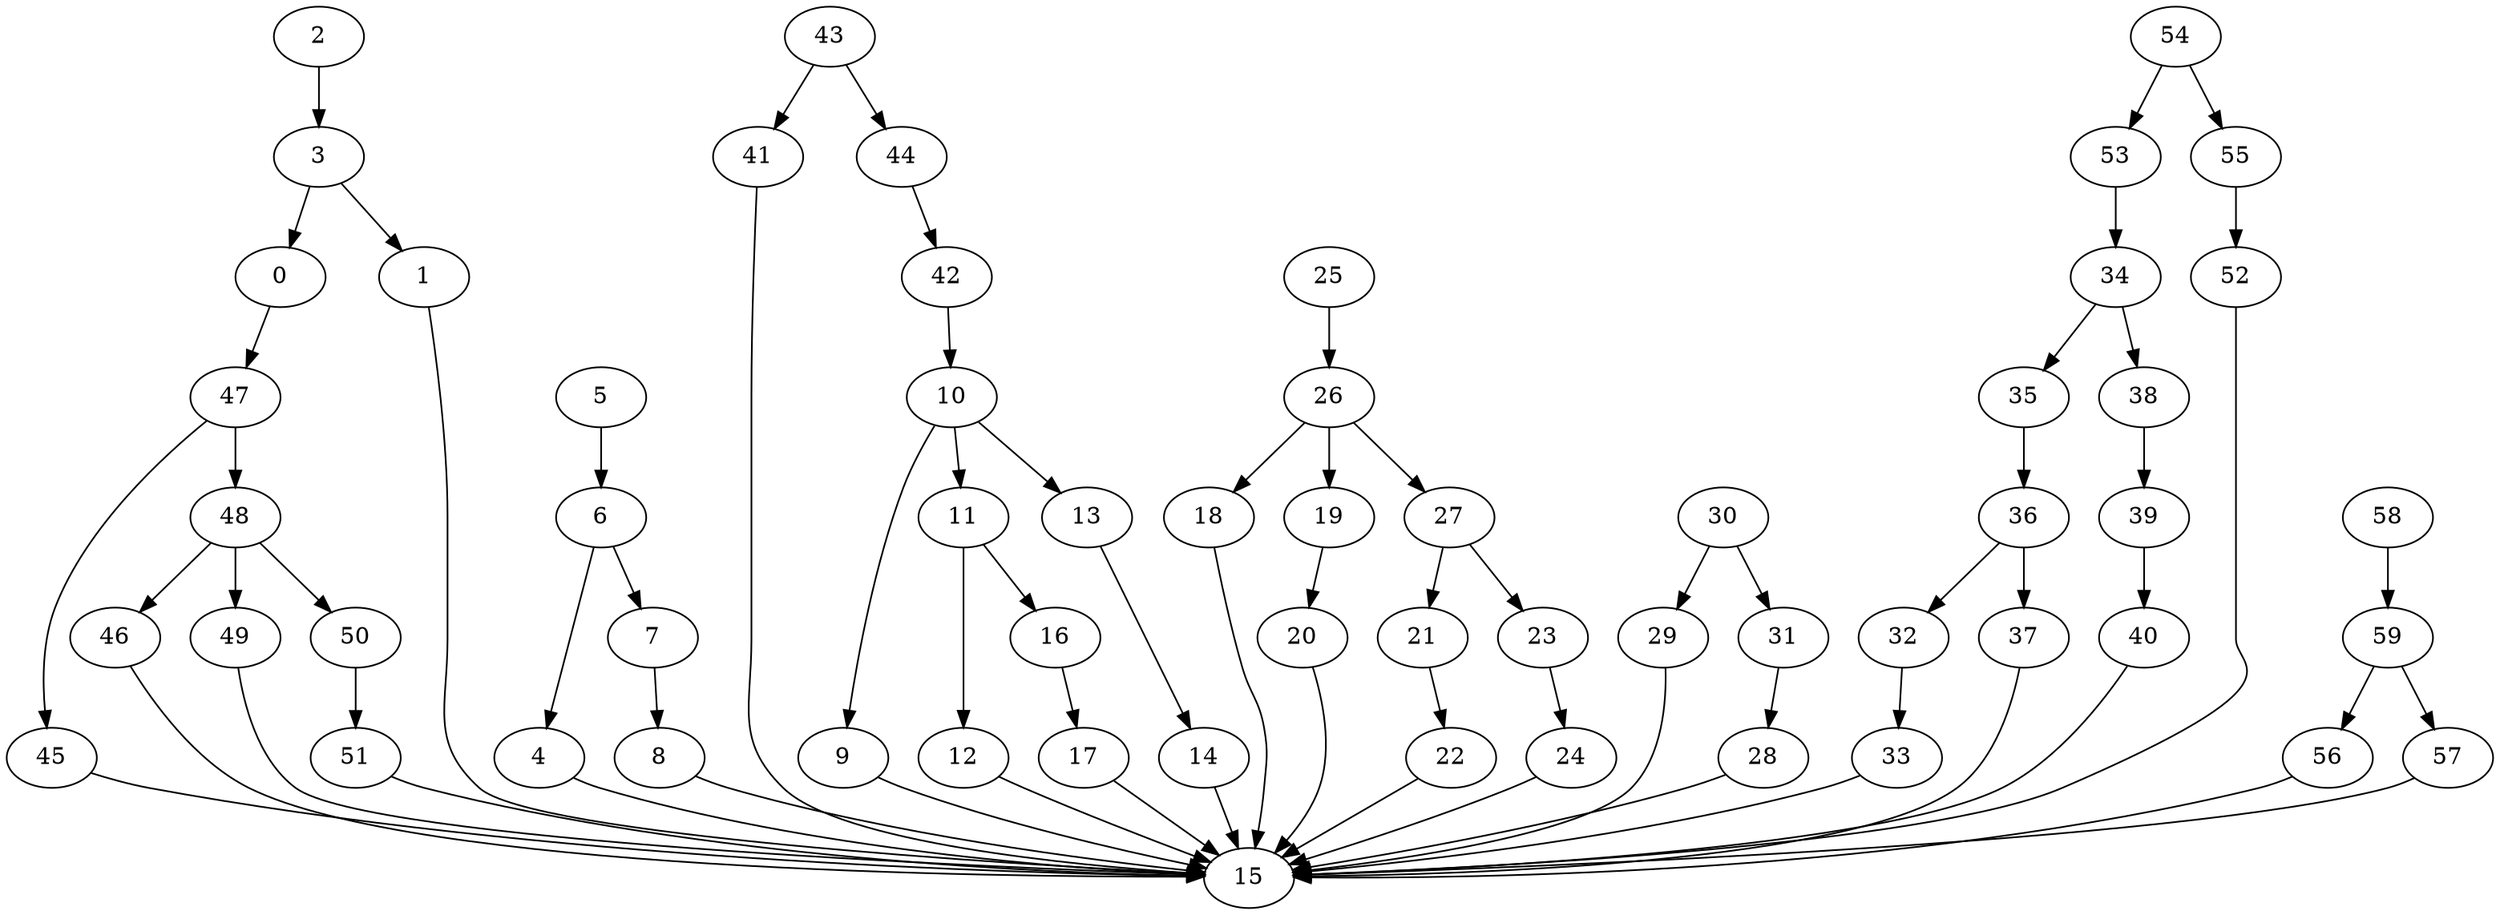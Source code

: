 strict digraph  {
0 [exec=119];
1 [exec=99];
2 [exec=92];
3 [exec=129];
4 [exec=121];
5 [exec=72];
6 [exec=190];
7 [exec=126];
8 [exec=51];
9 [exec=123];
10 [exec=160];
11 [exec=165];
12 [exec=91];
13 [exec=109];
14 [exec=128];
15 [exec=116];
16 [exec=61];
17 [exec=70];
18 [exec=170];
19 [exec=137];
20 [exec=87];
21 [exec=100];
22 [exec=67];
23 [exec=155];
24 [exec=101];
25 [exec=162];
26 [exec=120];
27 [exec=97];
28 [exec=121];
29 [exec=199];
30 [exec=110];
31 [exec=81];
32 [exec=141];
33 [exec=71];
34 [exec=123];
35 [exec=133];
36 [exec=54];
37 [exec=132];
38 [exec=123];
39 [exec=132];
40 [exec=89];
41 [exec=65];
42 [exec=64];
43 [exec=93];
44 [exec=88];
45 [exec=81];
46 [exec=185];
47 [exec=124];
48 [exec=154];
49 [exec=101];
50 [exec=172];
51 [exec=101];
52 [exec=163];
53 [exec=113];
54 [exec=159];
55 [exec=105];
56 [exec=82];
57 [exec=118];
58 [exec=65];
59 [exec=92];
0 -> 47  [comm=10];
1 -> 15  [comm=16];
2 -> 3  [comm=10];
3 -> 0  [comm=10];
3 -> 1  [comm=9];
4 -> 15  [comm=15];
5 -> 6  [comm=20];
6 -> 4  [comm=15];
6 -> 7  [comm=13];
7 -> 8  [comm=5];
8 -> 15  [comm=10];
9 -> 15  [comm=5];
10 -> 11  [comm=14];
10 -> 9  [comm=8];
10 -> 13  [comm=8];
11 -> 12  [comm=20];
11 -> 16  [comm=20];
12 -> 15  [comm=7];
13 -> 14  [comm=12];
14 -> 15  [comm=18];
16 -> 17  [comm=14];
17 -> 15  [comm=16];
18 -> 15  [comm=12];
19 -> 20  [comm=10];
20 -> 15  [comm=5];
21 -> 22  [comm=6];
22 -> 15  [comm=15];
23 -> 24  [comm=19];
24 -> 15  [comm=14];
25 -> 26  [comm=19];
26 -> 27  [comm=19];
26 -> 18  [comm=17];
26 -> 19  [comm=9];
27 -> 21  [comm=13];
27 -> 23  [comm=16];
28 -> 15  [comm=15];
29 -> 15  [comm=9];
30 -> 31  [comm=18];
30 -> 29  [comm=7];
31 -> 28  [comm=9];
32 -> 33  [comm=10];
33 -> 15  [comm=14];
34 -> 35  [comm=16];
34 -> 38  [comm=11];
35 -> 36  [comm=16];
36 -> 37  [comm=7];
36 -> 32  [comm=7];
37 -> 15  [comm=17];
38 -> 39  [comm=10];
39 -> 40  [comm=15];
40 -> 15  [comm=16];
41 -> 15  [comm=15];
42 -> 10  [comm=10];
43 -> 44  [comm=14];
43 -> 41  [comm=5];
44 -> 42  [comm=5];
45 -> 15  [comm=7];
46 -> 15  [comm=16];
47 -> 48  [comm=8];
47 -> 45  [comm=10];
48 -> 49  [comm=10];
48 -> 46  [comm=20];
48 -> 50  [comm=7];
49 -> 15  [comm=8];
50 -> 51  [comm=10];
51 -> 15  [comm=20];
52 -> 15  [comm=12];
53 -> 34  [comm=14];
54 -> 55  [comm=17];
54 -> 53  [comm=12];
55 -> 52  [comm=20];
56 -> 15  [comm=12];
57 -> 15  [comm=14];
58 -> 59  [comm=16];
59 -> 56  [comm=12];
59 -> 57  [comm=15];
}
